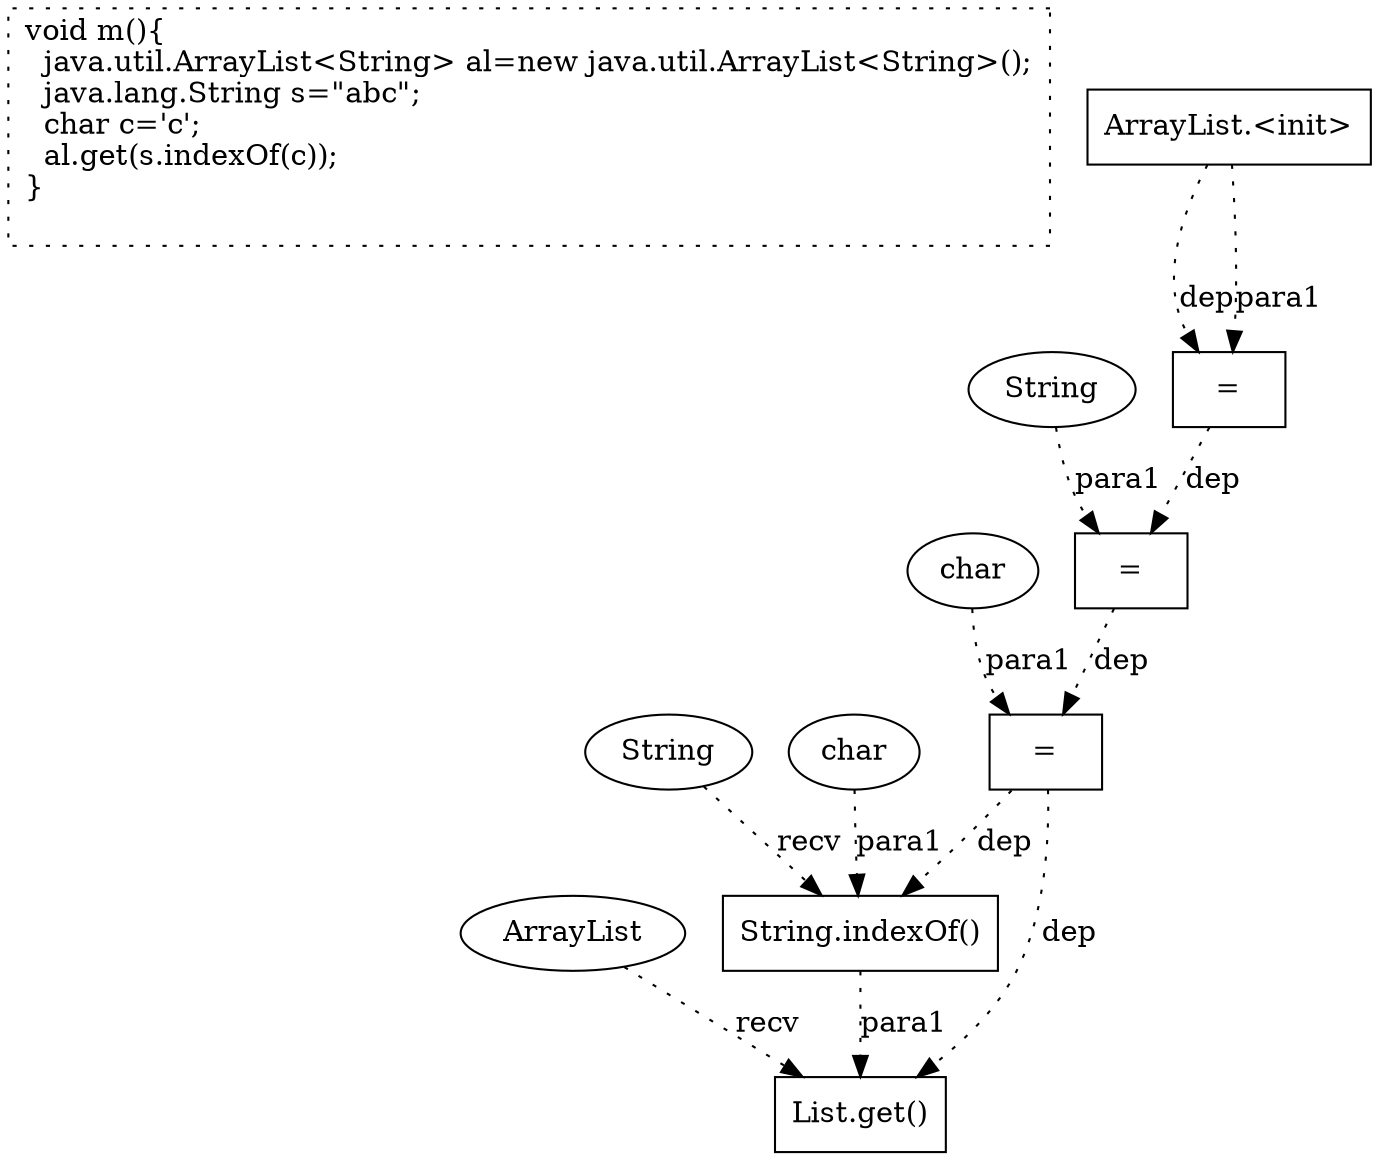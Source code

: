 digraph "Test_myTest.m#" {
0 [label="void m(){\l  java.util.ArrayList<String> al=new java.util.ArrayList<String>();\l  java.lang.String s=\"abc\";\l  char c='c';\l  al.get(s.indexOf(c));\l}\l\l" shape=box style=dotted]
1 [label="=" shape=box]
2 [label="=" shape=box]
3 [label="=" shape=box]
4 [label="ArrayList" shape=ellipse]
5 [label="ArrayList.<init>" shape=box]
6 [label="List.get()" shape=box]
7 [label="String" shape=ellipse]
8 [label="String" shape=ellipse]
9 [label="String.indexOf()" shape=box]
10 [label="char" shape=ellipse]
11 [label="char" shape=ellipse]
5 -> 1 [label="dep" style=dotted];
5 -> 1 [label="para1" style=dotted];
7 -> 2 [label="para1" style=dotted];
1 -> 2 [label="dep" style=dotted];
10 -> 3 [label="para1" style=dotted];
2 -> 3 [label="dep" style=dotted];
4 -> 6 [label="recv" style=dotted];
3 -> 6 [label="dep" style=dotted];
9 -> 6 [label="para1" style=dotted];
8 -> 9 [label="recv" style=dotted];
11 -> 9 [label="para1" style=dotted];
3 -> 9 [label="dep" style=dotted];
}